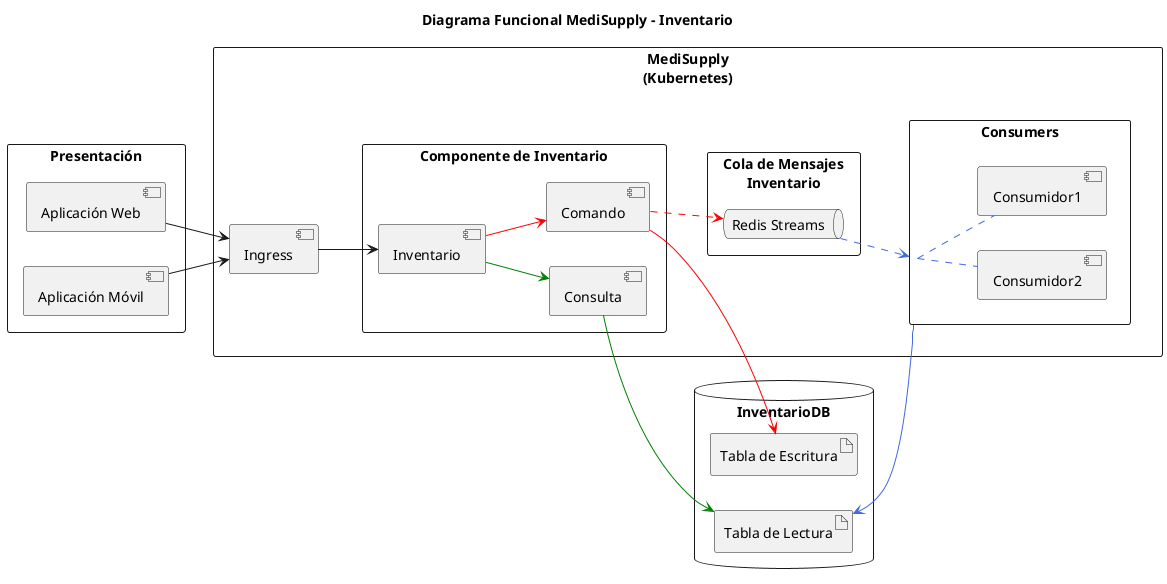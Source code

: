 @startuml diagrama_componentes
title Diagrama Funcional MediSupply - Inventario
left to right direction

database InventarioDB {
  artifact "Tabla de Escritura" as WriteTable
  artifact "Tabla de Lectura" as ReadTable
}

rectangle MediSupply\n(Kubernetes) {
  component "Ingress" as Ingress

  rectangle "Componente de Inventario" as InventoryComponent {
    component "Inventario" as Inventory
    component "Comando" as Command
    component "Consulta" as Query
  }

  rectangle "Cola de Mensajes\nInventario" as ColaDeMensajes {
    queue " Redis Streams " as MessageQueue
  }

  rectangle Consumers {
    component "Consumidor1" as Consumer1
    component "Consumidor2" as Consumer2
  }
}

rectangle "Presentación" as Presentation {
  component "Aplicación Web" as WebApp
  component "Aplicación Móvil" as MobileApp
}

WebApp -down-> [Ingress]
MobileApp -down-> [Ingress]

' Sección de Inventario
[Ingress] --> [Inventory]

[Inventory] -[#Red]-> [Command]
[Inventory] -[#Green]-> [Query]

[Command] -[#Red]-> [WriteTable]
[Command] .[#Red].> [MessageQueue]
[MessageQueue] .[#RoyalBlue].> [Consumers]

[Query] -[#Green]-> [ReadTable]

Consumers .[#RoyalBlue]. Consumer1
Consumers .[#RoyalBlue]. Consumer2

Consumers -[#RoyalBlue]left-> [ReadTable]

@enduml
